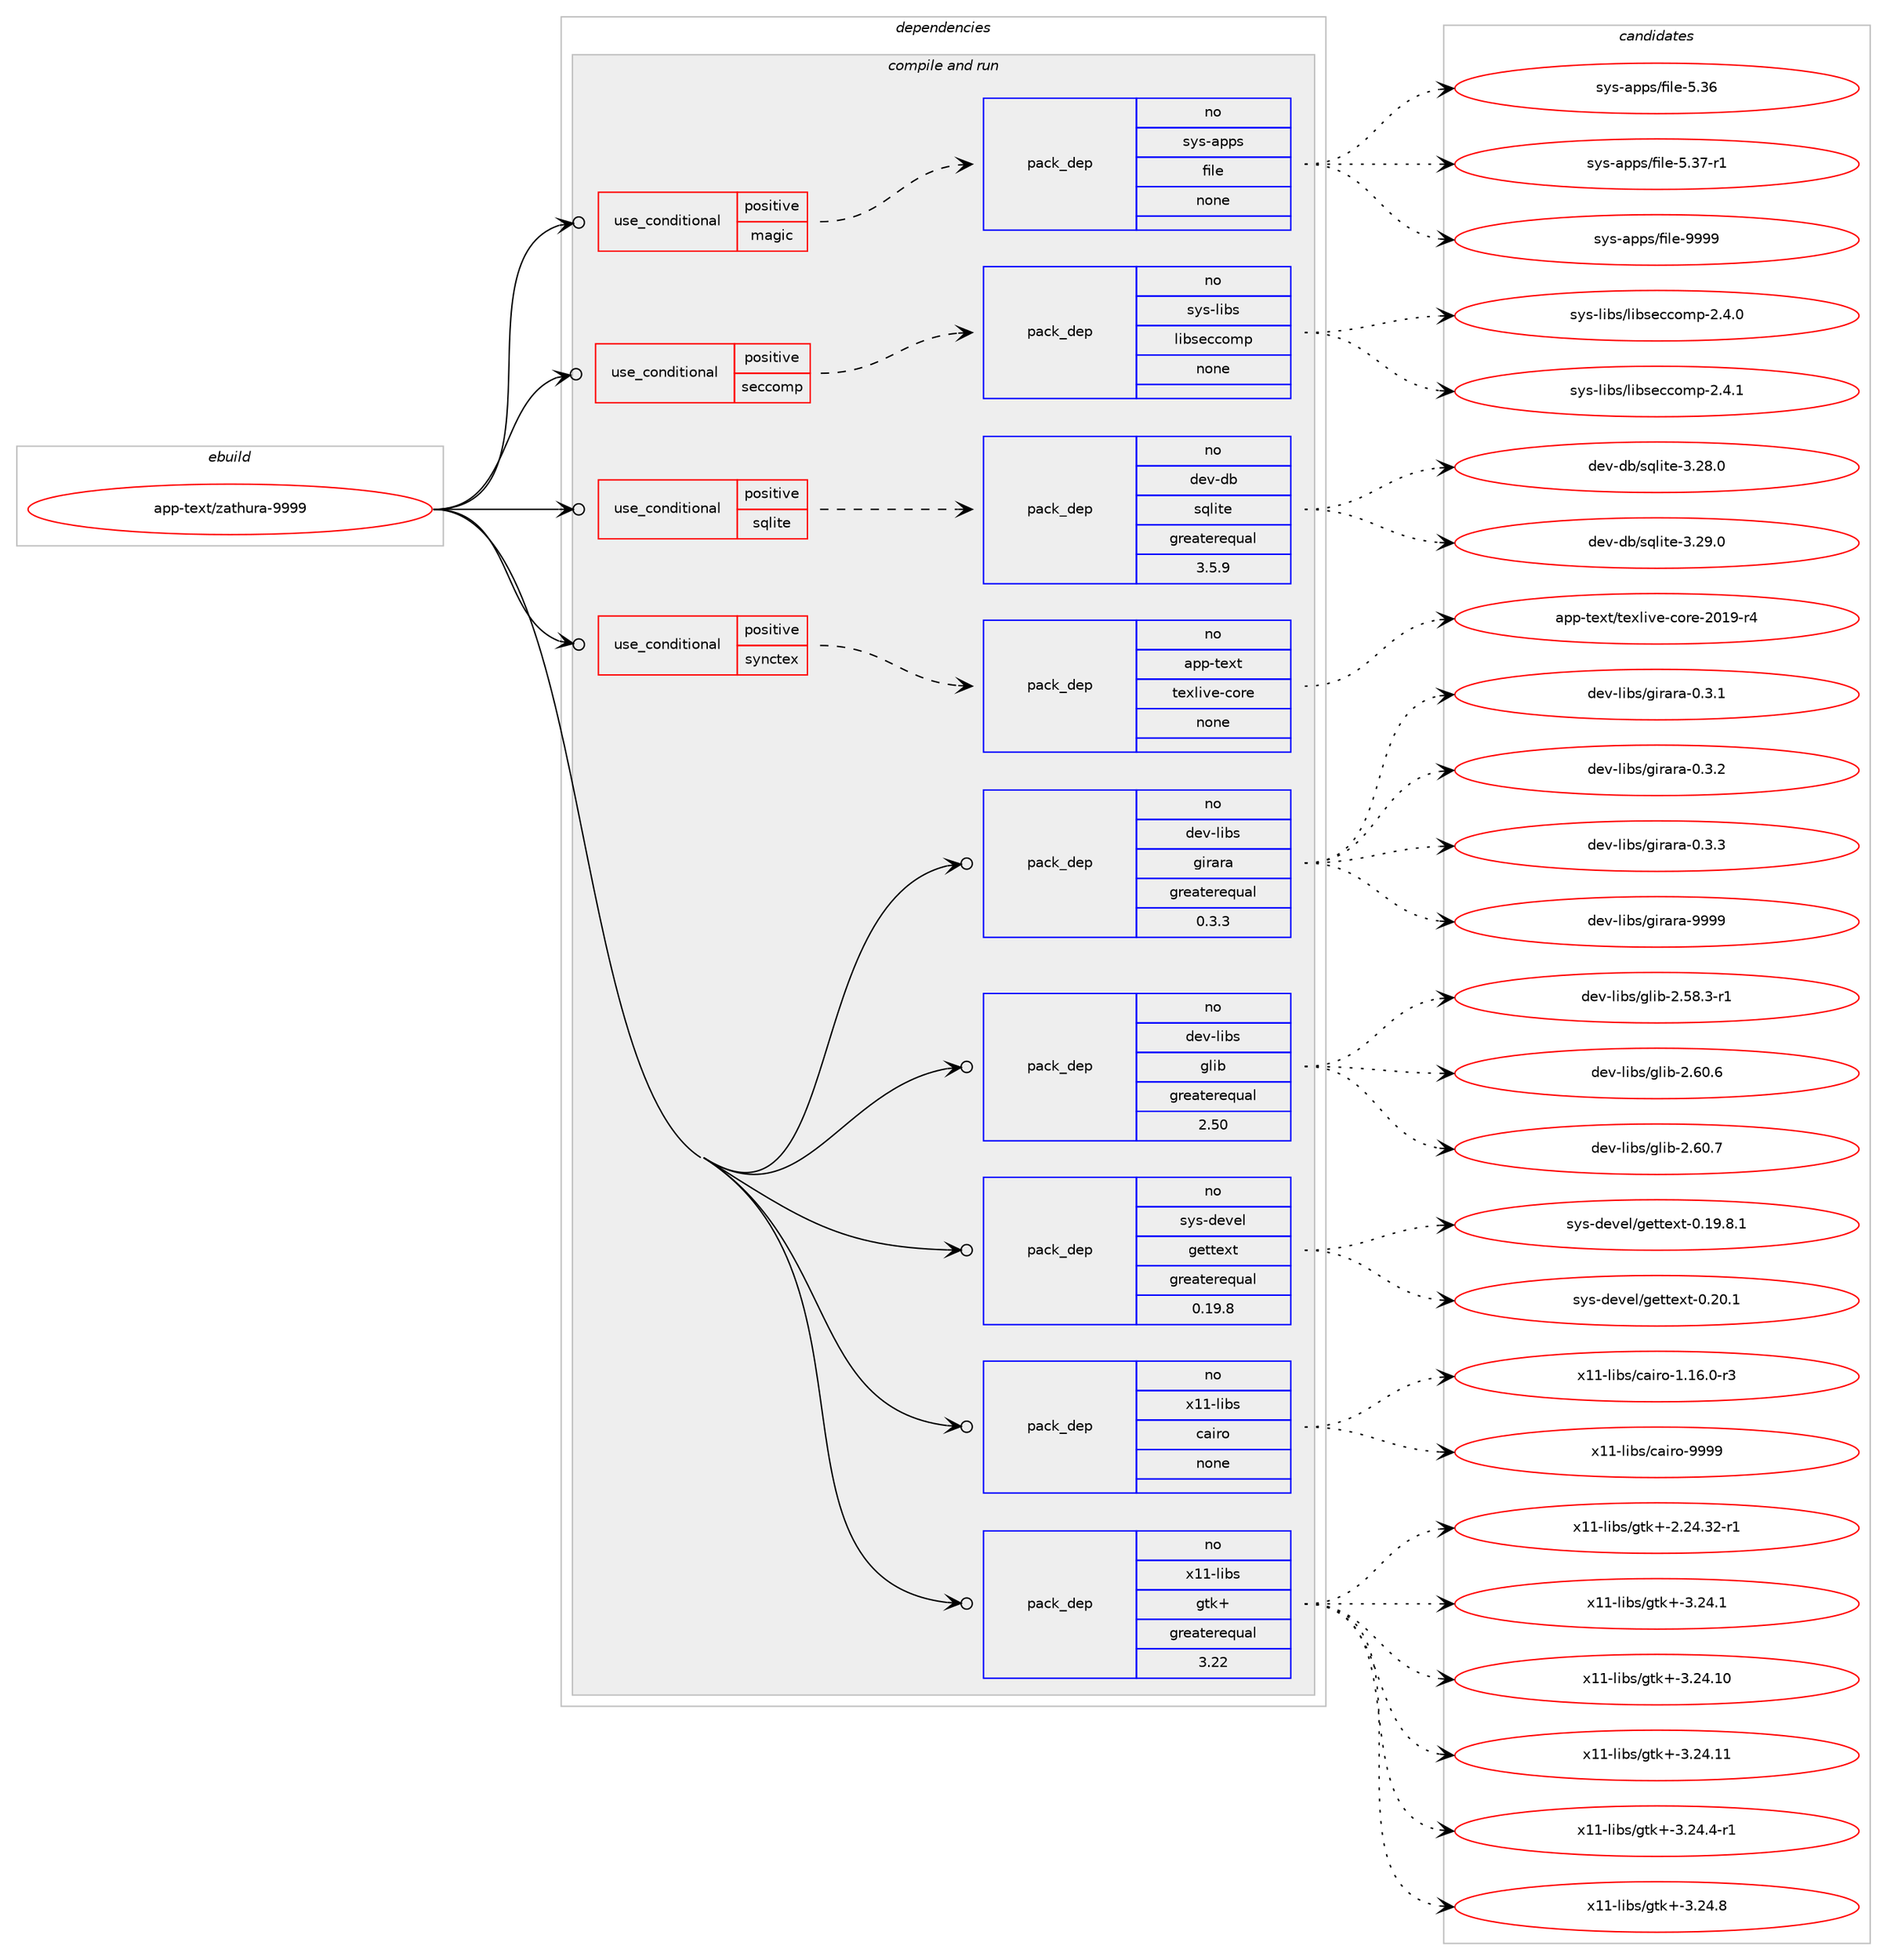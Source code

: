 digraph prolog {

# *************
# Graph options
# *************

newrank=true;
concentrate=true;
compound=true;
graph [rankdir=LR,fontname=Helvetica,fontsize=10,ranksep=1.5];#, ranksep=2.5, nodesep=0.2];
edge  [arrowhead=vee];
node  [fontname=Helvetica,fontsize=10];

# **********
# The ebuild
# **********

subgraph cluster_leftcol {
color=gray;
rank=same;
label=<<i>ebuild</i>>;
id [label="app-text/zathura-9999", color=red, width=4, href="../app-text/zathura-9999.svg"];
}

# ****************
# The dependencies
# ****************

subgraph cluster_midcol {
color=gray;
label=<<i>dependencies</i>>;
subgraph cluster_compile {
fillcolor="#eeeeee";
style=filled;
label=<<i>compile</i>>;
}
subgraph cluster_compileandrun {
fillcolor="#eeeeee";
style=filled;
label=<<i>compile and run</i>>;
subgraph cond122181 {
dependency513417 [label=<<TABLE BORDER="0" CELLBORDER="1" CELLSPACING="0" CELLPADDING="4"><TR><TD ROWSPAN="3" CELLPADDING="10">use_conditional</TD></TR><TR><TD>positive</TD></TR><TR><TD>magic</TD></TR></TABLE>>, shape=none, color=red];
subgraph pack381936 {
dependency513418 [label=<<TABLE BORDER="0" CELLBORDER="1" CELLSPACING="0" CELLPADDING="4" WIDTH="220"><TR><TD ROWSPAN="6" CELLPADDING="30">pack_dep</TD></TR><TR><TD WIDTH="110">no</TD></TR><TR><TD>sys-apps</TD></TR><TR><TD>file</TD></TR><TR><TD>none</TD></TR><TR><TD></TD></TR></TABLE>>, shape=none, color=blue];
}
dependency513417:e -> dependency513418:w [weight=20,style="dashed",arrowhead="vee"];
}
id:e -> dependency513417:w [weight=20,style="solid",arrowhead="odotvee"];
subgraph cond122182 {
dependency513419 [label=<<TABLE BORDER="0" CELLBORDER="1" CELLSPACING="0" CELLPADDING="4"><TR><TD ROWSPAN="3" CELLPADDING="10">use_conditional</TD></TR><TR><TD>positive</TD></TR><TR><TD>seccomp</TD></TR></TABLE>>, shape=none, color=red];
subgraph pack381937 {
dependency513420 [label=<<TABLE BORDER="0" CELLBORDER="1" CELLSPACING="0" CELLPADDING="4" WIDTH="220"><TR><TD ROWSPAN="6" CELLPADDING="30">pack_dep</TD></TR><TR><TD WIDTH="110">no</TD></TR><TR><TD>sys-libs</TD></TR><TR><TD>libseccomp</TD></TR><TR><TD>none</TD></TR><TR><TD></TD></TR></TABLE>>, shape=none, color=blue];
}
dependency513419:e -> dependency513420:w [weight=20,style="dashed",arrowhead="vee"];
}
id:e -> dependency513419:w [weight=20,style="solid",arrowhead="odotvee"];
subgraph cond122183 {
dependency513421 [label=<<TABLE BORDER="0" CELLBORDER="1" CELLSPACING="0" CELLPADDING="4"><TR><TD ROWSPAN="3" CELLPADDING="10">use_conditional</TD></TR><TR><TD>positive</TD></TR><TR><TD>sqlite</TD></TR></TABLE>>, shape=none, color=red];
subgraph pack381938 {
dependency513422 [label=<<TABLE BORDER="0" CELLBORDER="1" CELLSPACING="0" CELLPADDING="4" WIDTH="220"><TR><TD ROWSPAN="6" CELLPADDING="30">pack_dep</TD></TR><TR><TD WIDTH="110">no</TD></TR><TR><TD>dev-db</TD></TR><TR><TD>sqlite</TD></TR><TR><TD>greaterequal</TD></TR><TR><TD>3.5.9</TD></TR></TABLE>>, shape=none, color=blue];
}
dependency513421:e -> dependency513422:w [weight=20,style="dashed",arrowhead="vee"];
}
id:e -> dependency513421:w [weight=20,style="solid",arrowhead="odotvee"];
subgraph cond122184 {
dependency513423 [label=<<TABLE BORDER="0" CELLBORDER="1" CELLSPACING="0" CELLPADDING="4"><TR><TD ROWSPAN="3" CELLPADDING="10">use_conditional</TD></TR><TR><TD>positive</TD></TR><TR><TD>synctex</TD></TR></TABLE>>, shape=none, color=red];
subgraph pack381939 {
dependency513424 [label=<<TABLE BORDER="0" CELLBORDER="1" CELLSPACING="0" CELLPADDING="4" WIDTH="220"><TR><TD ROWSPAN="6" CELLPADDING="30">pack_dep</TD></TR><TR><TD WIDTH="110">no</TD></TR><TR><TD>app-text</TD></TR><TR><TD>texlive-core</TD></TR><TR><TD>none</TD></TR><TR><TD></TD></TR></TABLE>>, shape=none, color=blue];
}
dependency513423:e -> dependency513424:w [weight=20,style="dashed",arrowhead="vee"];
}
id:e -> dependency513423:w [weight=20,style="solid",arrowhead="odotvee"];
subgraph pack381940 {
dependency513425 [label=<<TABLE BORDER="0" CELLBORDER="1" CELLSPACING="0" CELLPADDING="4" WIDTH="220"><TR><TD ROWSPAN="6" CELLPADDING="30">pack_dep</TD></TR><TR><TD WIDTH="110">no</TD></TR><TR><TD>dev-libs</TD></TR><TR><TD>girara</TD></TR><TR><TD>greaterequal</TD></TR><TR><TD>0.3.3</TD></TR></TABLE>>, shape=none, color=blue];
}
id:e -> dependency513425:w [weight=20,style="solid",arrowhead="odotvee"];
subgraph pack381941 {
dependency513426 [label=<<TABLE BORDER="0" CELLBORDER="1" CELLSPACING="0" CELLPADDING="4" WIDTH="220"><TR><TD ROWSPAN="6" CELLPADDING="30">pack_dep</TD></TR><TR><TD WIDTH="110">no</TD></TR><TR><TD>dev-libs</TD></TR><TR><TD>glib</TD></TR><TR><TD>greaterequal</TD></TR><TR><TD>2.50</TD></TR></TABLE>>, shape=none, color=blue];
}
id:e -> dependency513426:w [weight=20,style="solid",arrowhead="odotvee"];
subgraph pack381942 {
dependency513427 [label=<<TABLE BORDER="0" CELLBORDER="1" CELLSPACING="0" CELLPADDING="4" WIDTH="220"><TR><TD ROWSPAN="6" CELLPADDING="30">pack_dep</TD></TR><TR><TD WIDTH="110">no</TD></TR><TR><TD>sys-devel</TD></TR><TR><TD>gettext</TD></TR><TR><TD>greaterequal</TD></TR><TR><TD>0.19.8</TD></TR></TABLE>>, shape=none, color=blue];
}
id:e -> dependency513427:w [weight=20,style="solid",arrowhead="odotvee"];
subgraph pack381943 {
dependency513428 [label=<<TABLE BORDER="0" CELLBORDER="1" CELLSPACING="0" CELLPADDING="4" WIDTH="220"><TR><TD ROWSPAN="6" CELLPADDING="30">pack_dep</TD></TR><TR><TD WIDTH="110">no</TD></TR><TR><TD>x11-libs</TD></TR><TR><TD>cairo</TD></TR><TR><TD>none</TD></TR><TR><TD></TD></TR></TABLE>>, shape=none, color=blue];
}
id:e -> dependency513428:w [weight=20,style="solid",arrowhead="odotvee"];
subgraph pack381944 {
dependency513429 [label=<<TABLE BORDER="0" CELLBORDER="1" CELLSPACING="0" CELLPADDING="4" WIDTH="220"><TR><TD ROWSPAN="6" CELLPADDING="30">pack_dep</TD></TR><TR><TD WIDTH="110">no</TD></TR><TR><TD>x11-libs</TD></TR><TR><TD>gtk+</TD></TR><TR><TD>greaterequal</TD></TR><TR><TD>3.22</TD></TR></TABLE>>, shape=none, color=blue];
}
id:e -> dependency513429:w [weight=20,style="solid",arrowhead="odotvee"];
}
subgraph cluster_run {
fillcolor="#eeeeee";
style=filled;
label=<<i>run</i>>;
}
}

# **************
# The candidates
# **************

subgraph cluster_choices {
rank=same;
color=gray;
label=<<i>candidates</i>>;

subgraph choice381936 {
color=black;
nodesep=1;
choice1151211154597112112115471021051081014553465154 [label="sys-apps/file-5.36", color=red, width=4,href="../sys-apps/file-5.36.svg"];
choice11512111545971121121154710210510810145534651554511449 [label="sys-apps/file-5.37-r1", color=red, width=4,href="../sys-apps/file-5.37-r1.svg"];
choice1151211154597112112115471021051081014557575757 [label="sys-apps/file-9999", color=red, width=4,href="../sys-apps/file-9999.svg"];
dependency513418:e -> choice1151211154597112112115471021051081014553465154:w [style=dotted,weight="100"];
dependency513418:e -> choice11512111545971121121154710210510810145534651554511449:w [style=dotted,weight="100"];
dependency513418:e -> choice1151211154597112112115471021051081014557575757:w [style=dotted,weight="100"];
}
subgraph choice381937 {
color=black;
nodesep=1;
choice115121115451081059811547108105981151019999111109112455046524648 [label="sys-libs/libseccomp-2.4.0", color=red, width=4,href="../sys-libs/libseccomp-2.4.0.svg"];
choice115121115451081059811547108105981151019999111109112455046524649 [label="sys-libs/libseccomp-2.4.1", color=red, width=4,href="../sys-libs/libseccomp-2.4.1.svg"];
dependency513420:e -> choice115121115451081059811547108105981151019999111109112455046524648:w [style=dotted,weight="100"];
dependency513420:e -> choice115121115451081059811547108105981151019999111109112455046524649:w [style=dotted,weight="100"];
}
subgraph choice381938 {
color=black;
nodesep=1;
choice10010111845100984711511310810511610145514650564648 [label="dev-db/sqlite-3.28.0", color=red, width=4,href="../dev-db/sqlite-3.28.0.svg"];
choice10010111845100984711511310810511610145514650574648 [label="dev-db/sqlite-3.29.0", color=red, width=4,href="../dev-db/sqlite-3.29.0.svg"];
dependency513422:e -> choice10010111845100984711511310810511610145514650564648:w [style=dotted,weight="100"];
dependency513422:e -> choice10010111845100984711511310810511610145514650574648:w [style=dotted,weight="100"];
}
subgraph choice381939 {
color=black;
nodesep=1;
choice971121124511610112011647116101120108105118101459911111410145504849574511452 [label="app-text/texlive-core-2019-r4", color=red, width=4,href="../app-text/texlive-core-2019-r4.svg"];
dependency513424:e -> choice971121124511610112011647116101120108105118101459911111410145504849574511452:w [style=dotted,weight="100"];
}
subgraph choice381940 {
color=black;
nodesep=1;
choice1001011184510810598115471031051149711497454846514649 [label="dev-libs/girara-0.3.1", color=red, width=4,href="../dev-libs/girara-0.3.1.svg"];
choice1001011184510810598115471031051149711497454846514650 [label="dev-libs/girara-0.3.2", color=red, width=4,href="../dev-libs/girara-0.3.2.svg"];
choice1001011184510810598115471031051149711497454846514651 [label="dev-libs/girara-0.3.3", color=red, width=4,href="../dev-libs/girara-0.3.3.svg"];
choice10010111845108105981154710310511497114974557575757 [label="dev-libs/girara-9999", color=red, width=4,href="../dev-libs/girara-9999.svg"];
dependency513425:e -> choice1001011184510810598115471031051149711497454846514649:w [style=dotted,weight="100"];
dependency513425:e -> choice1001011184510810598115471031051149711497454846514650:w [style=dotted,weight="100"];
dependency513425:e -> choice1001011184510810598115471031051149711497454846514651:w [style=dotted,weight="100"];
dependency513425:e -> choice10010111845108105981154710310511497114974557575757:w [style=dotted,weight="100"];
}
subgraph choice381941 {
color=black;
nodesep=1;
choice10010111845108105981154710310810598455046535646514511449 [label="dev-libs/glib-2.58.3-r1", color=red, width=4,href="../dev-libs/glib-2.58.3-r1.svg"];
choice1001011184510810598115471031081059845504654484654 [label="dev-libs/glib-2.60.6", color=red, width=4,href="../dev-libs/glib-2.60.6.svg"];
choice1001011184510810598115471031081059845504654484655 [label="dev-libs/glib-2.60.7", color=red, width=4,href="../dev-libs/glib-2.60.7.svg"];
dependency513426:e -> choice10010111845108105981154710310810598455046535646514511449:w [style=dotted,weight="100"];
dependency513426:e -> choice1001011184510810598115471031081059845504654484654:w [style=dotted,weight="100"];
dependency513426:e -> choice1001011184510810598115471031081059845504654484655:w [style=dotted,weight="100"];
}
subgraph choice381942 {
color=black;
nodesep=1;
choice1151211154510010111810110847103101116116101120116454846495746564649 [label="sys-devel/gettext-0.19.8.1", color=red, width=4,href="../sys-devel/gettext-0.19.8.1.svg"];
choice115121115451001011181011084710310111611610112011645484650484649 [label="sys-devel/gettext-0.20.1", color=red, width=4,href="../sys-devel/gettext-0.20.1.svg"];
dependency513427:e -> choice1151211154510010111810110847103101116116101120116454846495746564649:w [style=dotted,weight="100"];
dependency513427:e -> choice115121115451001011181011084710310111611610112011645484650484649:w [style=dotted,weight="100"];
}
subgraph choice381943 {
color=black;
nodesep=1;
choice12049494510810598115479997105114111454946495446484511451 [label="x11-libs/cairo-1.16.0-r3", color=red, width=4,href="../x11-libs/cairo-1.16.0-r3.svg"];
choice120494945108105981154799971051141114557575757 [label="x11-libs/cairo-9999", color=red, width=4,href="../x11-libs/cairo-9999.svg"];
dependency513428:e -> choice12049494510810598115479997105114111454946495446484511451:w [style=dotted,weight="100"];
dependency513428:e -> choice120494945108105981154799971051141114557575757:w [style=dotted,weight="100"];
}
subgraph choice381944 {
color=black;
nodesep=1;
choice12049494510810598115471031161074345504650524651504511449 [label="x11-libs/gtk+-2.24.32-r1", color=red, width=4,href="../x11-libs/gtk+-2.24.32-r1.svg"];
choice12049494510810598115471031161074345514650524649 [label="x11-libs/gtk+-3.24.1", color=red, width=4,href="../x11-libs/gtk+-3.24.1.svg"];
choice1204949451081059811547103116107434551465052464948 [label="x11-libs/gtk+-3.24.10", color=red, width=4,href="../x11-libs/gtk+-3.24.10.svg"];
choice1204949451081059811547103116107434551465052464949 [label="x11-libs/gtk+-3.24.11", color=red, width=4,href="../x11-libs/gtk+-3.24.11.svg"];
choice120494945108105981154710311610743455146505246524511449 [label="x11-libs/gtk+-3.24.4-r1", color=red, width=4,href="../x11-libs/gtk+-3.24.4-r1.svg"];
choice12049494510810598115471031161074345514650524656 [label="x11-libs/gtk+-3.24.8", color=red, width=4,href="../x11-libs/gtk+-3.24.8.svg"];
dependency513429:e -> choice12049494510810598115471031161074345504650524651504511449:w [style=dotted,weight="100"];
dependency513429:e -> choice12049494510810598115471031161074345514650524649:w [style=dotted,weight="100"];
dependency513429:e -> choice1204949451081059811547103116107434551465052464948:w [style=dotted,weight="100"];
dependency513429:e -> choice1204949451081059811547103116107434551465052464949:w [style=dotted,weight="100"];
dependency513429:e -> choice120494945108105981154710311610743455146505246524511449:w [style=dotted,weight="100"];
dependency513429:e -> choice12049494510810598115471031161074345514650524656:w [style=dotted,weight="100"];
}
}

}
